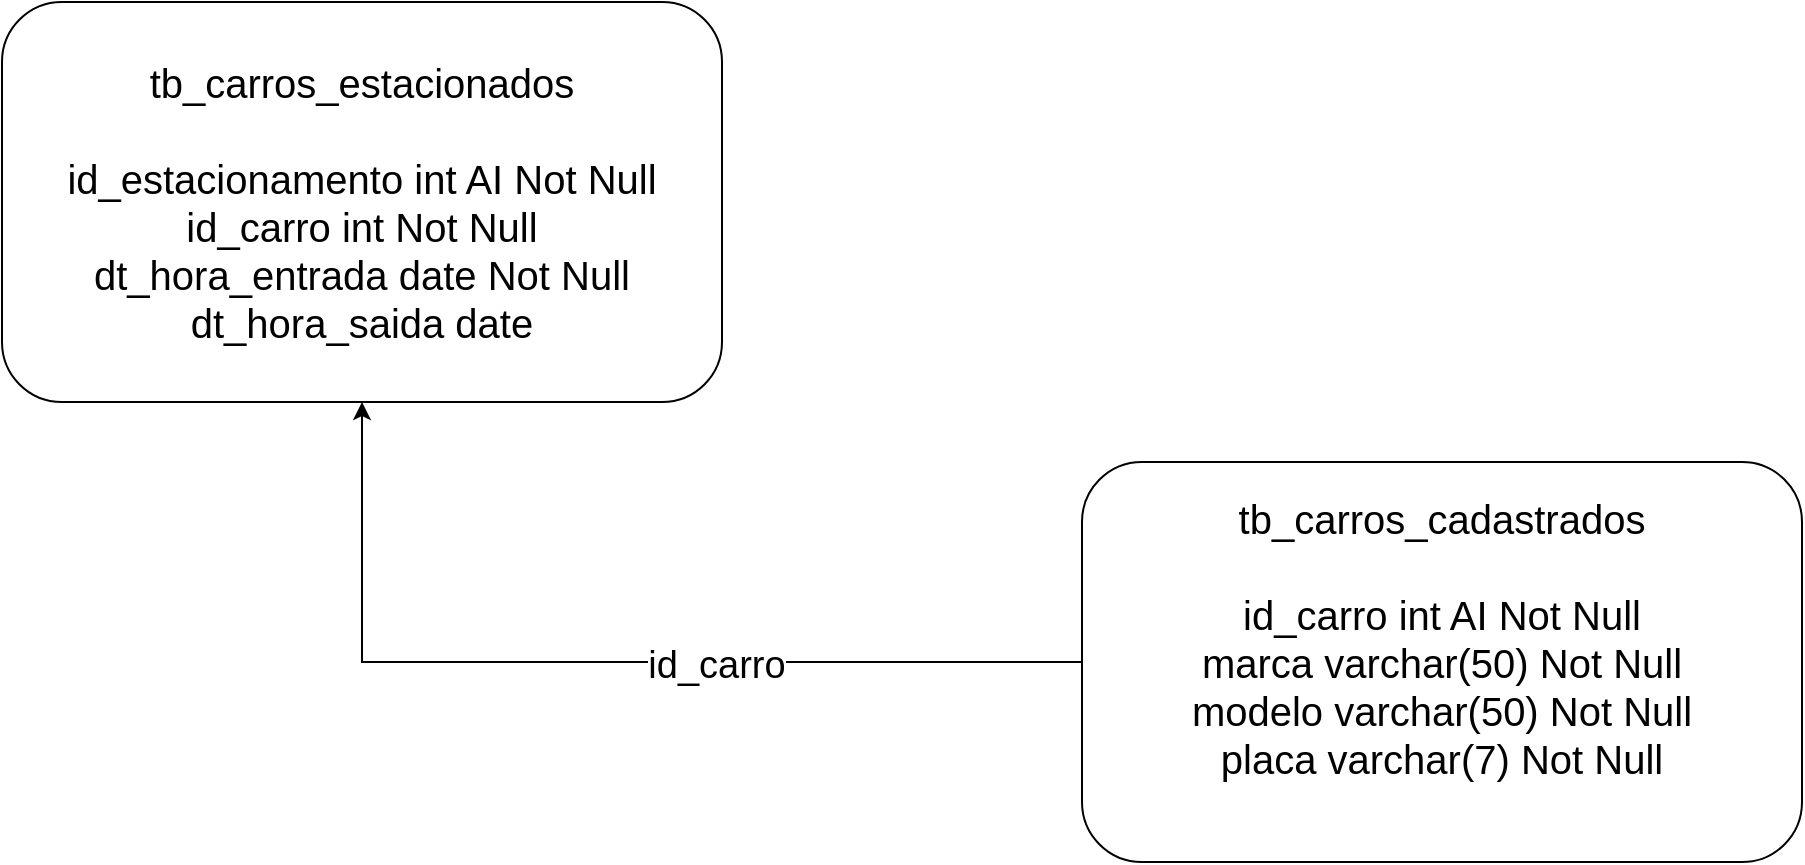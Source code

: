 <mxfile version="22.1.18" type="device">
  <diagram name="Page-1" id="e7e014a7-5840-1c2e-5031-d8a46d1fe8dd">
    <mxGraphModel dx="1434" dy="780" grid="1" gridSize="10" guides="1" tooltips="1" connect="1" arrows="1" fold="1" page="1" pageScale="1" pageWidth="1169" pageHeight="826" background="none" math="0" shadow="0">
      <root>
        <mxCell id="0" />
        <mxCell id="1" parent="0" />
        <mxCell id="DMOLjDQJY5j4PISB5OrR-41" value="&lt;font style=&quot;font-size: 20px;&quot;&gt;tb_carros_estacionados&lt;br&gt;&lt;br&gt;&lt;/font&gt;&lt;div style=&quot;font-size: 20px;&quot;&gt;&lt;font style=&quot;font-size: 20px;&quot;&gt;id_estacionamento int AI Not Null&lt;/font&gt;&lt;/div&gt;&lt;div style=&quot;font-size: 20px;&quot;&gt;&lt;font style=&quot;font-size: 20px;&quot;&gt;id_carro int Not Null&lt;/font&gt;&lt;/div&gt;&lt;div style=&quot;font-size: 20px;&quot;&gt;&lt;font style=&quot;font-size: 20px;&quot;&gt;dt_hora_entrada date Not Null&lt;/font&gt;&lt;/div&gt;&lt;div style=&quot;font-size: 20px;&quot;&gt;&lt;font style=&quot;font-size: 20px;&quot;&gt;dt_hora_saida date&lt;/font&gt;&lt;/div&gt;" style="rounded=1;whiteSpace=wrap;html=1;" vertex="1" parent="1">
          <mxGeometry x="70" y="50" width="360" height="200" as="geometry" />
        </mxCell>
        <mxCell id="DMOLjDQJY5j4PISB5OrR-45" style="edgeStyle=orthogonalEdgeStyle;rounded=0;orthogonalLoop=1;jettySize=auto;html=1;" edge="1" parent="1" source="DMOLjDQJY5j4PISB5OrR-42" target="DMOLjDQJY5j4PISB5OrR-41">
          <mxGeometry relative="1" as="geometry" />
        </mxCell>
        <mxCell id="DMOLjDQJY5j4PISB5OrR-46" value="&lt;font style=&quot;font-size: 19px;&quot;&gt;id_carro&lt;/font&gt;" style="edgeLabel;html=1;align=center;verticalAlign=middle;resizable=0;points=[];" vertex="1" connectable="0" parent="DMOLjDQJY5j4PISB5OrR-45">
          <mxGeometry x="-0.253" y="2" relative="1" as="geometry">
            <mxPoint as="offset" />
          </mxGeometry>
        </mxCell>
        <mxCell id="DMOLjDQJY5j4PISB5OrR-42" value="&lt;div style=&quot;font-size: 20px;&quot;&gt;&lt;font style=&quot;font-size: 20px;&quot;&gt;tb_carros_cadastrados&lt;/font&gt;&lt;/div&gt;&lt;div style=&quot;font-size: 20px;&quot;&gt;&lt;font style=&quot;font-size: 20px;&quot;&gt;&lt;br&gt;&lt;/font&gt;&lt;/div&gt;&lt;div style=&quot;font-size: 20px;&quot;&gt;&lt;font style=&quot;font-size: 20px;&quot;&gt;id_carro int AI Not Null&lt;/font&gt;&lt;/div&gt;&lt;div style=&quot;font-size: 20px;&quot;&gt;&lt;font style=&quot;font-size: 20px;&quot;&gt;marca varchar(50) Not Null&lt;/font&gt;&lt;/div&gt;&lt;div style=&quot;font-size: 20px;&quot;&gt;&lt;font style=&quot;font-size: 20px;&quot;&gt;modelo varchar(50) Not Null&lt;/font&gt;&lt;/div&gt;&lt;div style=&quot;font-size: 20px;&quot;&gt;&lt;font style=&quot;font-size: 20px;&quot;&gt;placa varchar(7) Not Null&lt;/font&gt;&lt;/div&gt;&lt;div style=&quot;font-size: 20px;&quot;&gt;&lt;br&gt;&lt;/div&gt;" style="rounded=1;whiteSpace=wrap;html=1;" vertex="1" parent="1">
          <mxGeometry x="610" y="280" width="360" height="200" as="geometry" />
        </mxCell>
      </root>
    </mxGraphModel>
  </diagram>
</mxfile>
